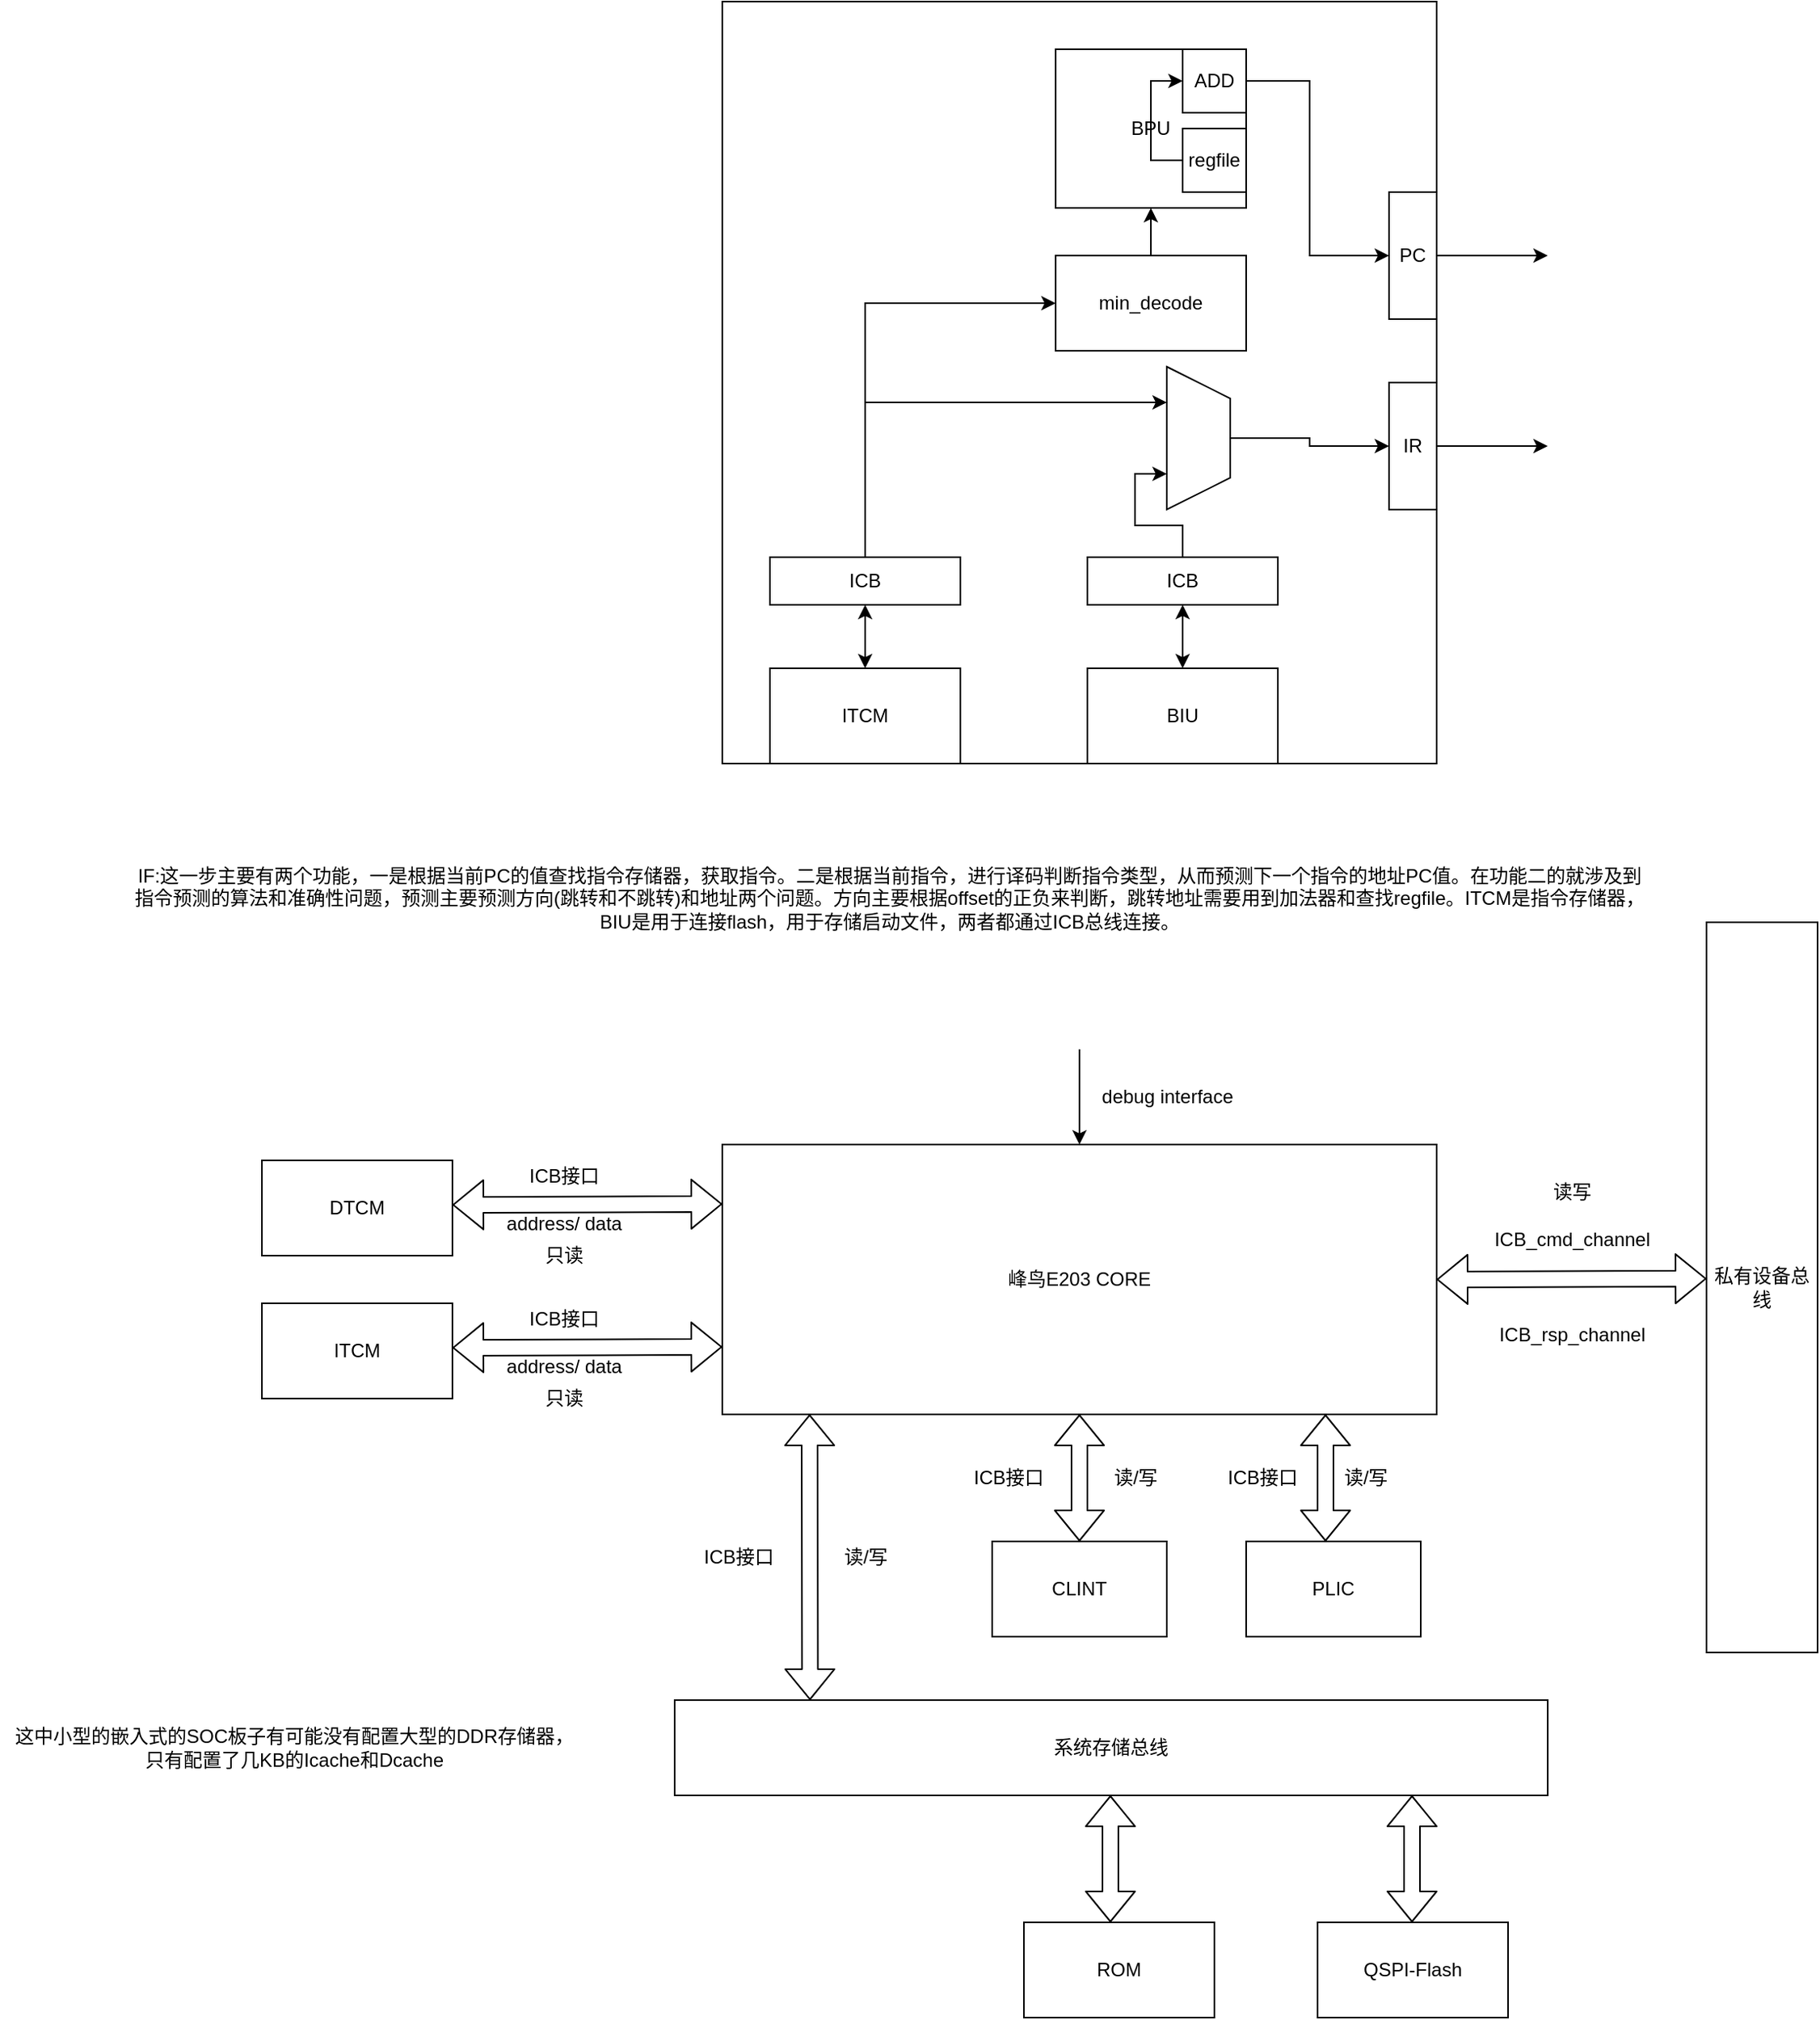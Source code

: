 <mxfile version="13.10.4" type="github">
  <diagram id="7kHFPCTr4y2gZM32y3HZ" name="Page-1">
    <mxGraphModel dx="2524" dy="774" grid="1" gridSize="10" guides="1" tooltips="1" connect="1" arrows="1" fold="1" page="1" pageScale="1" pageWidth="1169" pageHeight="1654" math="0" shadow="0">
      <root>
        <mxCell id="0" />
        <mxCell id="1" parent="0" />
        <mxCell id="KnpeBaXeSGHI1pSKk0SV-1" value="" style="rounded=0;whiteSpace=wrap;html=1;" parent="1" vertex="1">
          <mxGeometry x="200" y="70" width="450" height="480" as="geometry" />
        </mxCell>
        <mxCell id="KnpeBaXeSGHI1pSKk0SV-2" value="ITCM" style="rounded=0;whiteSpace=wrap;html=1;" parent="1" vertex="1">
          <mxGeometry x="230" y="490" width="120" height="60" as="geometry" />
        </mxCell>
        <mxCell id="KnpeBaXeSGHI1pSKk0SV-3" value="BIU" style="rounded=0;whiteSpace=wrap;html=1;" parent="1" vertex="1">
          <mxGeometry x="430" y="490" width="120" height="60" as="geometry" />
        </mxCell>
        <mxCell id="KnpeBaXeSGHI1pSKk0SV-16" style="edgeStyle=orthogonalEdgeStyle;rounded=0;orthogonalLoop=1;jettySize=auto;html=1;exitX=0.5;exitY=0;exitDx=0;exitDy=0;entryX=0.25;entryY=1;entryDx=0;entryDy=0;" parent="1" source="KnpeBaXeSGHI1pSKk0SV-4" target="KnpeBaXeSGHI1pSKk0SV-15" edge="1">
          <mxGeometry relative="1" as="geometry" />
        </mxCell>
        <mxCell id="KnpeBaXeSGHI1pSKk0SV-19" style="edgeStyle=orthogonalEdgeStyle;rounded=0;orthogonalLoop=1;jettySize=auto;html=1;exitX=0.5;exitY=0;exitDx=0;exitDy=0;entryX=0;entryY=0.5;entryDx=0;entryDy=0;" parent="1" source="KnpeBaXeSGHI1pSKk0SV-4" target="KnpeBaXeSGHI1pSKk0SV-8" edge="1">
          <mxGeometry relative="1" as="geometry" />
        </mxCell>
        <mxCell id="KnpeBaXeSGHI1pSKk0SV-4" value="ICB" style="rounded=0;whiteSpace=wrap;html=1;" parent="1" vertex="1">
          <mxGeometry x="230" y="420" width="120" height="30" as="geometry" />
        </mxCell>
        <mxCell id="KnpeBaXeSGHI1pSKk0SV-17" style="edgeStyle=orthogonalEdgeStyle;rounded=0;orthogonalLoop=1;jettySize=auto;html=1;exitX=0.5;exitY=0;exitDx=0;exitDy=0;entryX=0.75;entryY=1;entryDx=0;entryDy=0;" parent="1" source="KnpeBaXeSGHI1pSKk0SV-5" target="KnpeBaXeSGHI1pSKk0SV-15" edge="1">
          <mxGeometry relative="1" as="geometry" />
        </mxCell>
        <mxCell id="KnpeBaXeSGHI1pSKk0SV-5" value="ICB" style="rounded=0;whiteSpace=wrap;html=1;" parent="1" vertex="1">
          <mxGeometry x="430" y="420" width="120" height="30" as="geometry" />
        </mxCell>
        <mxCell id="KnpeBaXeSGHI1pSKk0SV-6" value="" style="endArrow=classic;startArrow=classic;html=1;entryX=0.5;entryY=1;entryDx=0;entryDy=0;exitX=0.5;exitY=0;exitDx=0;exitDy=0;" parent="1" source="KnpeBaXeSGHI1pSKk0SV-2" target="KnpeBaXeSGHI1pSKk0SV-4" edge="1">
          <mxGeometry width="50" height="50" relative="1" as="geometry">
            <mxPoint x="140" y="520" as="sourcePoint" />
            <mxPoint x="190" y="470" as="targetPoint" />
          </mxGeometry>
        </mxCell>
        <mxCell id="KnpeBaXeSGHI1pSKk0SV-7" value="" style="endArrow=classic;startArrow=classic;html=1;entryX=0.5;entryY=1;entryDx=0;entryDy=0;exitX=0.5;exitY=0;exitDx=0;exitDy=0;" parent="1" source="KnpeBaXeSGHI1pSKk0SV-3" target="KnpeBaXeSGHI1pSKk0SV-5" edge="1">
          <mxGeometry width="50" height="50" relative="1" as="geometry">
            <mxPoint x="300" y="500" as="sourcePoint" />
            <mxPoint x="300" y="460" as="targetPoint" />
          </mxGeometry>
        </mxCell>
        <mxCell id="KnpeBaXeSGHI1pSKk0SV-14" style="edgeStyle=orthogonalEdgeStyle;rounded=0;orthogonalLoop=1;jettySize=auto;html=1;exitX=0.5;exitY=0;exitDx=0;exitDy=0;" parent="1" source="KnpeBaXeSGHI1pSKk0SV-8" target="KnpeBaXeSGHI1pSKk0SV-9" edge="1">
          <mxGeometry relative="1" as="geometry" />
        </mxCell>
        <mxCell id="KnpeBaXeSGHI1pSKk0SV-8" value="min_decode" style="rounded=0;whiteSpace=wrap;html=1;" parent="1" vertex="1">
          <mxGeometry x="410" y="230" width="120" height="60" as="geometry" />
        </mxCell>
        <mxCell id="KnpeBaXeSGHI1pSKk0SV-9" value="BPU" style="rounded=0;whiteSpace=wrap;html=1;" parent="1" vertex="1">
          <mxGeometry x="410" y="100" width="120" height="100" as="geometry" />
        </mxCell>
        <mxCell id="KnpeBaXeSGHI1pSKk0SV-20" style="edgeStyle=orthogonalEdgeStyle;rounded=0;orthogonalLoop=1;jettySize=auto;html=1;exitX=1;exitY=0.5;exitDx=0;exitDy=0;" parent="1" source="KnpeBaXeSGHI1pSKk0SV-10" edge="1">
          <mxGeometry relative="1" as="geometry">
            <mxPoint x="720" y="230" as="targetPoint" />
          </mxGeometry>
        </mxCell>
        <mxCell id="KnpeBaXeSGHI1pSKk0SV-10" value="PC" style="rounded=0;whiteSpace=wrap;html=1;" parent="1" vertex="1">
          <mxGeometry x="620" y="190" width="30" height="80" as="geometry" />
        </mxCell>
        <mxCell id="KnpeBaXeSGHI1pSKk0SV-21" style="edgeStyle=orthogonalEdgeStyle;rounded=0;orthogonalLoop=1;jettySize=auto;html=1;exitX=1;exitY=0.5;exitDx=0;exitDy=0;" parent="1" source="KnpeBaXeSGHI1pSKk0SV-11" edge="1">
          <mxGeometry relative="1" as="geometry">
            <mxPoint x="720" y="350" as="targetPoint" />
          </mxGeometry>
        </mxCell>
        <mxCell id="KnpeBaXeSGHI1pSKk0SV-11" value="IR" style="rounded=0;whiteSpace=wrap;html=1;" parent="1" vertex="1">
          <mxGeometry x="620" y="310" width="30" height="80" as="geometry" />
        </mxCell>
        <mxCell id="KnpeBaXeSGHI1pSKk0SV-13" style="edgeStyle=orthogonalEdgeStyle;rounded=0;orthogonalLoop=1;jettySize=auto;html=1;exitX=1;exitY=1;exitDx=0;exitDy=0;" parent="1" source="KnpeBaXeSGHI1pSKk0SV-12" target="KnpeBaXeSGHI1pSKk0SV-10" edge="1">
          <mxGeometry relative="1" as="geometry">
            <Array as="points">
              <mxPoint x="530" y="120" />
              <mxPoint x="570" y="120" />
              <mxPoint x="570" y="230" />
            </Array>
          </mxGeometry>
        </mxCell>
        <mxCell id="KnpeBaXeSGHI1pSKk0SV-12" value="ADD" style="rounded=0;whiteSpace=wrap;html=1;" parent="1" vertex="1">
          <mxGeometry x="490" y="100" width="40" height="40" as="geometry" />
        </mxCell>
        <mxCell id="KnpeBaXeSGHI1pSKk0SV-18" style="edgeStyle=orthogonalEdgeStyle;rounded=0;orthogonalLoop=1;jettySize=auto;html=1;exitX=0.5;exitY=0;exitDx=0;exitDy=0;entryX=0;entryY=0.5;entryDx=0;entryDy=0;" parent="1" source="KnpeBaXeSGHI1pSKk0SV-15" target="KnpeBaXeSGHI1pSKk0SV-11" edge="1">
          <mxGeometry relative="1" as="geometry" />
        </mxCell>
        <mxCell id="KnpeBaXeSGHI1pSKk0SV-15" value="" style="shape=trapezoid;perimeter=trapezoidPerimeter;whiteSpace=wrap;html=1;fixedSize=1;direction=south;" parent="1" vertex="1">
          <mxGeometry x="480" y="300" width="40" height="90" as="geometry" />
        </mxCell>
        <mxCell id="KnpeBaXeSGHI1pSKk0SV-22" value="IF:这一步主要有两个功能，一是根据当前PC的值查找指令存储器，获取指令。二是根据当前指令，进行译码判断指令类型，从而预测下一个指令的地址PC值。在功能二的就涉及到&lt;br&gt;指令预测的算法和准确性问题，预测主要预测方向(跳转和不跳转)和地址两个问题。方向主要根据offset的正负来判断，跳转地址需要用到加法器和查找regfile。ITCM是指令存储器，&lt;br&gt;BIU是用于连接flash，用于存储启动文件，两者都通过ICB总线连接。" style="text;html=1;align=center;verticalAlign=middle;resizable=0;points=[];autosize=1;" parent="1" vertex="1">
          <mxGeometry x="-180" y="610" width="970" height="50" as="geometry" />
        </mxCell>
        <mxCell id="KnpeBaXeSGHI1pSKk0SV-24" style="edgeStyle=orthogonalEdgeStyle;rounded=0;orthogonalLoop=1;jettySize=auto;html=1;exitX=0;exitY=0.5;exitDx=0;exitDy=0;entryX=0;entryY=0.5;entryDx=0;entryDy=0;" parent="1" source="KnpeBaXeSGHI1pSKk0SV-23" target="KnpeBaXeSGHI1pSKk0SV-12" edge="1">
          <mxGeometry relative="1" as="geometry" />
        </mxCell>
        <mxCell id="KnpeBaXeSGHI1pSKk0SV-23" value="regfile" style="rounded=0;whiteSpace=wrap;html=1;" parent="1" vertex="1">
          <mxGeometry x="490" y="150" width="40" height="40" as="geometry" />
        </mxCell>
        <mxCell id="HP8C5oaKiIW1JPk1iAMg-1" value="峰鸟E203 CORE" style="rounded=0;whiteSpace=wrap;html=1;" vertex="1" parent="1">
          <mxGeometry x="200" y="790" width="450" height="170" as="geometry" />
        </mxCell>
        <mxCell id="HP8C5oaKiIW1JPk1iAMg-3" value="debug interface" style="text;html=1;align=center;verticalAlign=middle;resizable=0;points=[];autosize=1;" vertex="1" parent="1">
          <mxGeometry x="430" y="750" width="100" height="20" as="geometry" />
        </mxCell>
        <mxCell id="HP8C5oaKiIW1JPk1iAMg-4" value="" style="shape=flexArrow;endArrow=classic;startArrow=classic;html=1;entryX=0;entryY=0.75;entryDx=0;entryDy=0;" edge="1" parent="1" target="HP8C5oaKiIW1JPk1iAMg-1">
          <mxGeometry width="50" height="50" relative="1" as="geometry">
            <mxPoint x="30" y="918" as="sourcePoint" />
            <mxPoint x="60" y="880" as="targetPoint" />
          </mxGeometry>
        </mxCell>
        <mxCell id="HP8C5oaKiIW1JPk1iAMg-5" value="ICB接口" style="text;html=1;align=center;verticalAlign=middle;resizable=0;points=[];autosize=1;" vertex="1" parent="1">
          <mxGeometry x="70" y="890" width="60" height="20" as="geometry" />
        </mxCell>
        <mxCell id="HP8C5oaKiIW1JPk1iAMg-6" value="address/ data" style="text;html=1;align=center;verticalAlign=middle;resizable=0;points=[];autosize=1;" vertex="1" parent="1">
          <mxGeometry x="55" y="920" width="90" height="20" as="geometry" />
        </mxCell>
        <mxCell id="HP8C5oaKiIW1JPk1iAMg-7" value="ITCM" style="rounded=0;whiteSpace=wrap;html=1;" vertex="1" parent="1">
          <mxGeometry x="-90" y="890" width="120" height="60" as="geometry" />
        </mxCell>
        <mxCell id="HP8C5oaKiIW1JPk1iAMg-8" value="私有设备总线" style="rounded=0;whiteSpace=wrap;html=1;" vertex="1" parent="1">
          <mxGeometry x="820" y="650" width="70" height="460" as="geometry" />
        </mxCell>
        <mxCell id="HP8C5oaKiIW1JPk1iAMg-9" value="" style="shape=flexArrow;endArrow=classic;startArrow=classic;html=1;entryX=0;entryY=0.75;entryDx=0;entryDy=0;" edge="1" parent="1">
          <mxGeometry width="50" height="50" relative="1" as="geometry">
            <mxPoint x="650" y="875" as="sourcePoint" />
            <mxPoint x="820" y="874.5" as="targetPoint" />
          </mxGeometry>
        </mxCell>
        <mxCell id="HP8C5oaKiIW1JPk1iAMg-10" value="ICB_cmd_channel" style="text;html=1;align=center;verticalAlign=middle;resizable=0;points=[];autosize=1;" vertex="1" parent="1">
          <mxGeometry x="680" y="840" width="110" height="20" as="geometry" />
        </mxCell>
        <mxCell id="HP8C5oaKiIW1JPk1iAMg-11" value="ICB_rsp_channel" style="text;html=1;align=center;verticalAlign=middle;resizable=0;points=[];autosize=1;" vertex="1" parent="1">
          <mxGeometry x="680" y="900" width="110" height="20" as="geometry" />
        </mxCell>
        <mxCell id="HP8C5oaKiIW1JPk1iAMg-12" value="CLINT" style="rounded=0;whiteSpace=wrap;html=1;" vertex="1" parent="1">
          <mxGeometry x="370" y="1040" width="110" height="60" as="geometry" />
        </mxCell>
        <mxCell id="HP8C5oaKiIW1JPk1iAMg-21" value="PLIC" style="rounded=0;whiteSpace=wrap;html=1;" vertex="1" parent="1">
          <mxGeometry x="530" y="1040" width="110" height="60" as="geometry" />
        </mxCell>
        <mxCell id="HP8C5oaKiIW1JPk1iAMg-28" value="" style="shape=flexArrow;endArrow=classic;startArrow=classic;html=1;entryX=0.5;entryY=1;entryDx=0;entryDy=0;exitX=0.5;exitY=0;exitDx=0;exitDy=0;" edge="1" parent="1" source="HP8C5oaKiIW1JPk1iAMg-12" target="HP8C5oaKiIW1JPk1iAMg-1">
          <mxGeometry width="50" height="50" relative="1" as="geometry">
            <mxPoint x="430" y="1030" as="sourcePoint" />
            <mxPoint x="480" y="980" as="targetPoint" />
          </mxGeometry>
        </mxCell>
        <mxCell id="HP8C5oaKiIW1JPk1iAMg-30" value="ICB接口" style="text;html=1;align=center;verticalAlign=middle;resizable=0;points=[];autosize=1;" vertex="1" parent="1">
          <mxGeometry x="350" y="990" width="60" height="20" as="geometry" />
        </mxCell>
        <mxCell id="HP8C5oaKiIW1JPk1iAMg-31" value="只读" style="text;html=1;align=center;verticalAlign=middle;resizable=0;points=[];autosize=1;" vertex="1" parent="1">
          <mxGeometry x="80" y="940" width="40" height="20" as="geometry" />
        </mxCell>
        <mxCell id="HP8C5oaKiIW1JPk1iAMg-32" value="读/写" style="text;html=1;align=center;verticalAlign=middle;resizable=0;points=[];autosize=1;" vertex="1" parent="1">
          <mxGeometry x="440" y="990" width="40" height="20" as="geometry" />
        </mxCell>
        <mxCell id="HP8C5oaKiIW1JPk1iAMg-33" value="" style="shape=flexArrow;endArrow=classic;startArrow=classic;html=1;entryX=0.5;entryY=1;entryDx=0;entryDy=0;exitX=0.5;exitY=0;exitDx=0;exitDy=0;" edge="1" parent="1">
          <mxGeometry width="50" height="50" relative="1" as="geometry">
            <mxPoint x="580" y="1040" as="sourcePoint" />
            <mxPoint x="580" y="960" as="targetPoint" />
          </mxGeometry>
        </mxCell>
        <mxCell id="HP8C5oaKiIW1JPk1iAMg-36" value="ICB接口" style="text;html=1;align=center;verticalAlign=middle;resizable=0;points=[];autosize=1;" vertex="1" parent="1">
          <mxGeometry x="510" y="990" width="60" height="20" as="geometry" />
        </mxCell>
        <mxCell id="HP8C5oaKiIW1JPk1iAMg-37" value="读/写" style="text;html=1;align=center;verticalAlign=middle;resizable=0;points=[];autosize=1;" vertex="1" parent="1">
          <mxGeometry x="585" y="990" width="40" height="20" as="geometry" />
        </mxCell>
        <mxCell id="HP8C5oaKiIW1JPk1iAMg-38" value="" style="shape=flexArrow;endArrow=classic;startArrow=classic;html=1;entryX=0;entryY=0.75;entryDx=0;entryDy=0;" edge="1" parent="1">
          <mxGeometry width="50" height="50" relative="1" as="geometry">
            <mxPoint x="30" y="828" as="sourcePoint" />
            <mxPoint x="200" y="827.5" as="targetPoint" />
          </mxGeometry>
        </mxCell>
        <mxCell id="HP8C5oaKiIW1JPk1iAMg-39" value="ICB接口" style="text;html=1;align=center;verticalAlign=middle;resizable=0;points=[];autosize=1;" vertex="1" parent="1">
          <mxGeometry x="70" y="800" width="60" height="20" as="geometry" />
        </mxCell>
        <mxCell id="HP8C5oaKiIW1JPk1iAMg-40" value="address/ data" style="text;html=1;align=center;verticalAlign=middle;resizable=0;points=[];autosize=1;" vertex="1" parent="1">
          <mxGeometry x="55" y="830" width="90" height="20" as="geometry" />
        </mxCell>
        <mxCell id="HP8C5oaKiIW1JPk1iAMg-41" value="DTCM" style="rounded=0;whiteSpace=wrap;html=1;" vertex="1" parent="1">
          <mxGeometry x="-90" y="800" width="120" height="60" as="geometry" />
        </mxCell>
        <mxCell id="HP8C5oaKiIW1JPk1iAMg-42" value="只读" style="text;html=1;align=center;verticalAlign=middle;resizable=0;points=[];autosize=1;" vertex="1" parent="1">
          <mxGeometry x="80" y="850" width="40" height="20" as="geometry" />
        </mxCell>
        <mxCell id="HP8C5oaKiIW1JPk1iAMg-43" value="系统存储总线" style="rounded=0;whiteSpace=wrap;html=1;" vertex="1" parent="1">
          <mxGeometry x="170" y="1140" width="550" height="60" as="geometry" />
        </mxCell>
        <mxCell id="HP8C5oaKiIW1JPk1iAMg-47" value="读写" style="text;html=1;align=center;verticalAlign=middle;resizable=0;points=[];autosize=1;" vertex="1" parent="1">
          <mxGeometry x="715" y="810" width="40" height="20" as="geometry" />
        </mxCell>
        <mxCell id="HP8C5oaKiIW1JPk1iAMg-48" value="" style="shape=flexArrow;endArrow=classic;startArrow=classic;html=1;entryX=0.5;entryY=1;entryDx=0;entryDy=0;exitX=0.155;exitY=0;exitDx=0;exitDy=0;exitPerimeter=0;" edge="1" parent="1" source="HP8C5oaKiIW1JPk1iAMg-43">
          <mxGeometry width="50" height="50" relative="1" as="geometry">
            <mxPoint x="255" y="1040" as="sourcePoint" />
            <mxPoint x="255" y="960" as="targetPoint" />
          </mxGeometry>
        </mxCell>
        <mxCell id="HP8C5oaKiIW1JPk1iAMg-49" value="ICB接口" style="text;html=1;align=center;verticalAlign=middle;resizable=0;points=[];autosize=1;" vertex="1" parent="1">
          <mxGeometry x="180" y="1040" width="60" height="20" as="geometry" />
        </mxCell>
        <mxCell id="HP8C5oaKiIW1JPk1iAMg-50" value="读/写" style="text;html=1;align=center;verticalAlign=middle;resizable=0;points=[];autosize=1;" vertex="1" parent="1">
          <mxGeometry x="270" y="1040" width="40" height="20" as="geometry" />
        </mxCell>
        <mxCell id="HP8C5oaKiIW1JPk1iAMg-51" value="ROM" style="rounded=0;whiteSpace=wrap;html=1;" vertex="1" parent="1">
          <mxGeometry x="390" y="1280" width="120" height="60" as="geometry" />
        </mxCell>
        <mxCell id="HP8C5oaKiIW1JPk1iAMg-52" value="QSPI-Flash" style="rounded=0;whiteSpace=wrap;html=1;" vertex="1" parent="1">
          <mxGeometry x="575" y="1280" width="120" height="60" as="geometry" />
        </mxCell>
        <mxCell id="HP8C5oaKiIW1JPk1iAMg-53" value="" style="shape=flexArrow;endArrow=classic;startArrow=classic;html=1;entryX=0.5;entryY=1;entryDx=0;entryDy=0;exitX=0.5;exitY=0;exitDx=0;exitDy=0;" edge="1" parent="1">
          <mxGeometry width="50" height="50" relative="1" as="geometry">
            <mxPoint x="444.5" y="1280" as="sourcePoint" />
            <mxPoint x="444.5" y="1200" as="targetPoint" />
          </mxGeometry>
        </mxCell>
        <mxCell id="HP8C5oaKiIW1JPk1iAMg-54" value="" style="shape=flexArrow;endArrow=classic;startArrow=classic;html=1;entryX=0.5;entryY=1;entryDx=0;entryDy=0;exitX=0.5;exitY=0;exitDx=0;exitDy=0;" edge="1" parent="1">
          <mxGeometry width="50" height="50" relative="1" as="geometry">
            <mxPoint x="634.5" y="1280" as="sourcePoint" />
            <mxPoint x="634.5" y="1200" as="targetPoint" />
          </mxGeometry>
        </mxCell>
        <mxCell id="HP8C5oaKiIW1JPk1iAMg-55" value="" style="endArrow=classic;html=1;entryX=0.5;entryY=0;entryDx=0;entryDy=0;" edge="1" parent="1" target="HP8C5oaKiIW1JPk1iAMg-1">
          <mxGeometry width="50" height="50" relative="1" as="geometry">
            <mxPoint x="425" y="730" as="sourcePoint" />
            <mxPoint x="310" y="700" as="targetPoint" />
          </mxGeometry>
        </mxCell>
        <mxCell id="HP8C5oaKiIW1JPk1iAMg-56" value="这中小型的嵌入式的SOC板子有可能没有配置大型的DDR存储器，&lt;br&gt;只有配置了几KB的Icache和Dcache" style="text;html=1;align=center;verticalAlign=middle;resizable=0;points=[];autosize=1;" vertex="1" parent="1">
          <mxGeometry x="-255" y="1155" width="370" height="30" as="geometry" />
        </mxCell>
      </root>
    </mxGraphModel>
  </diagram>
</mxfile>
